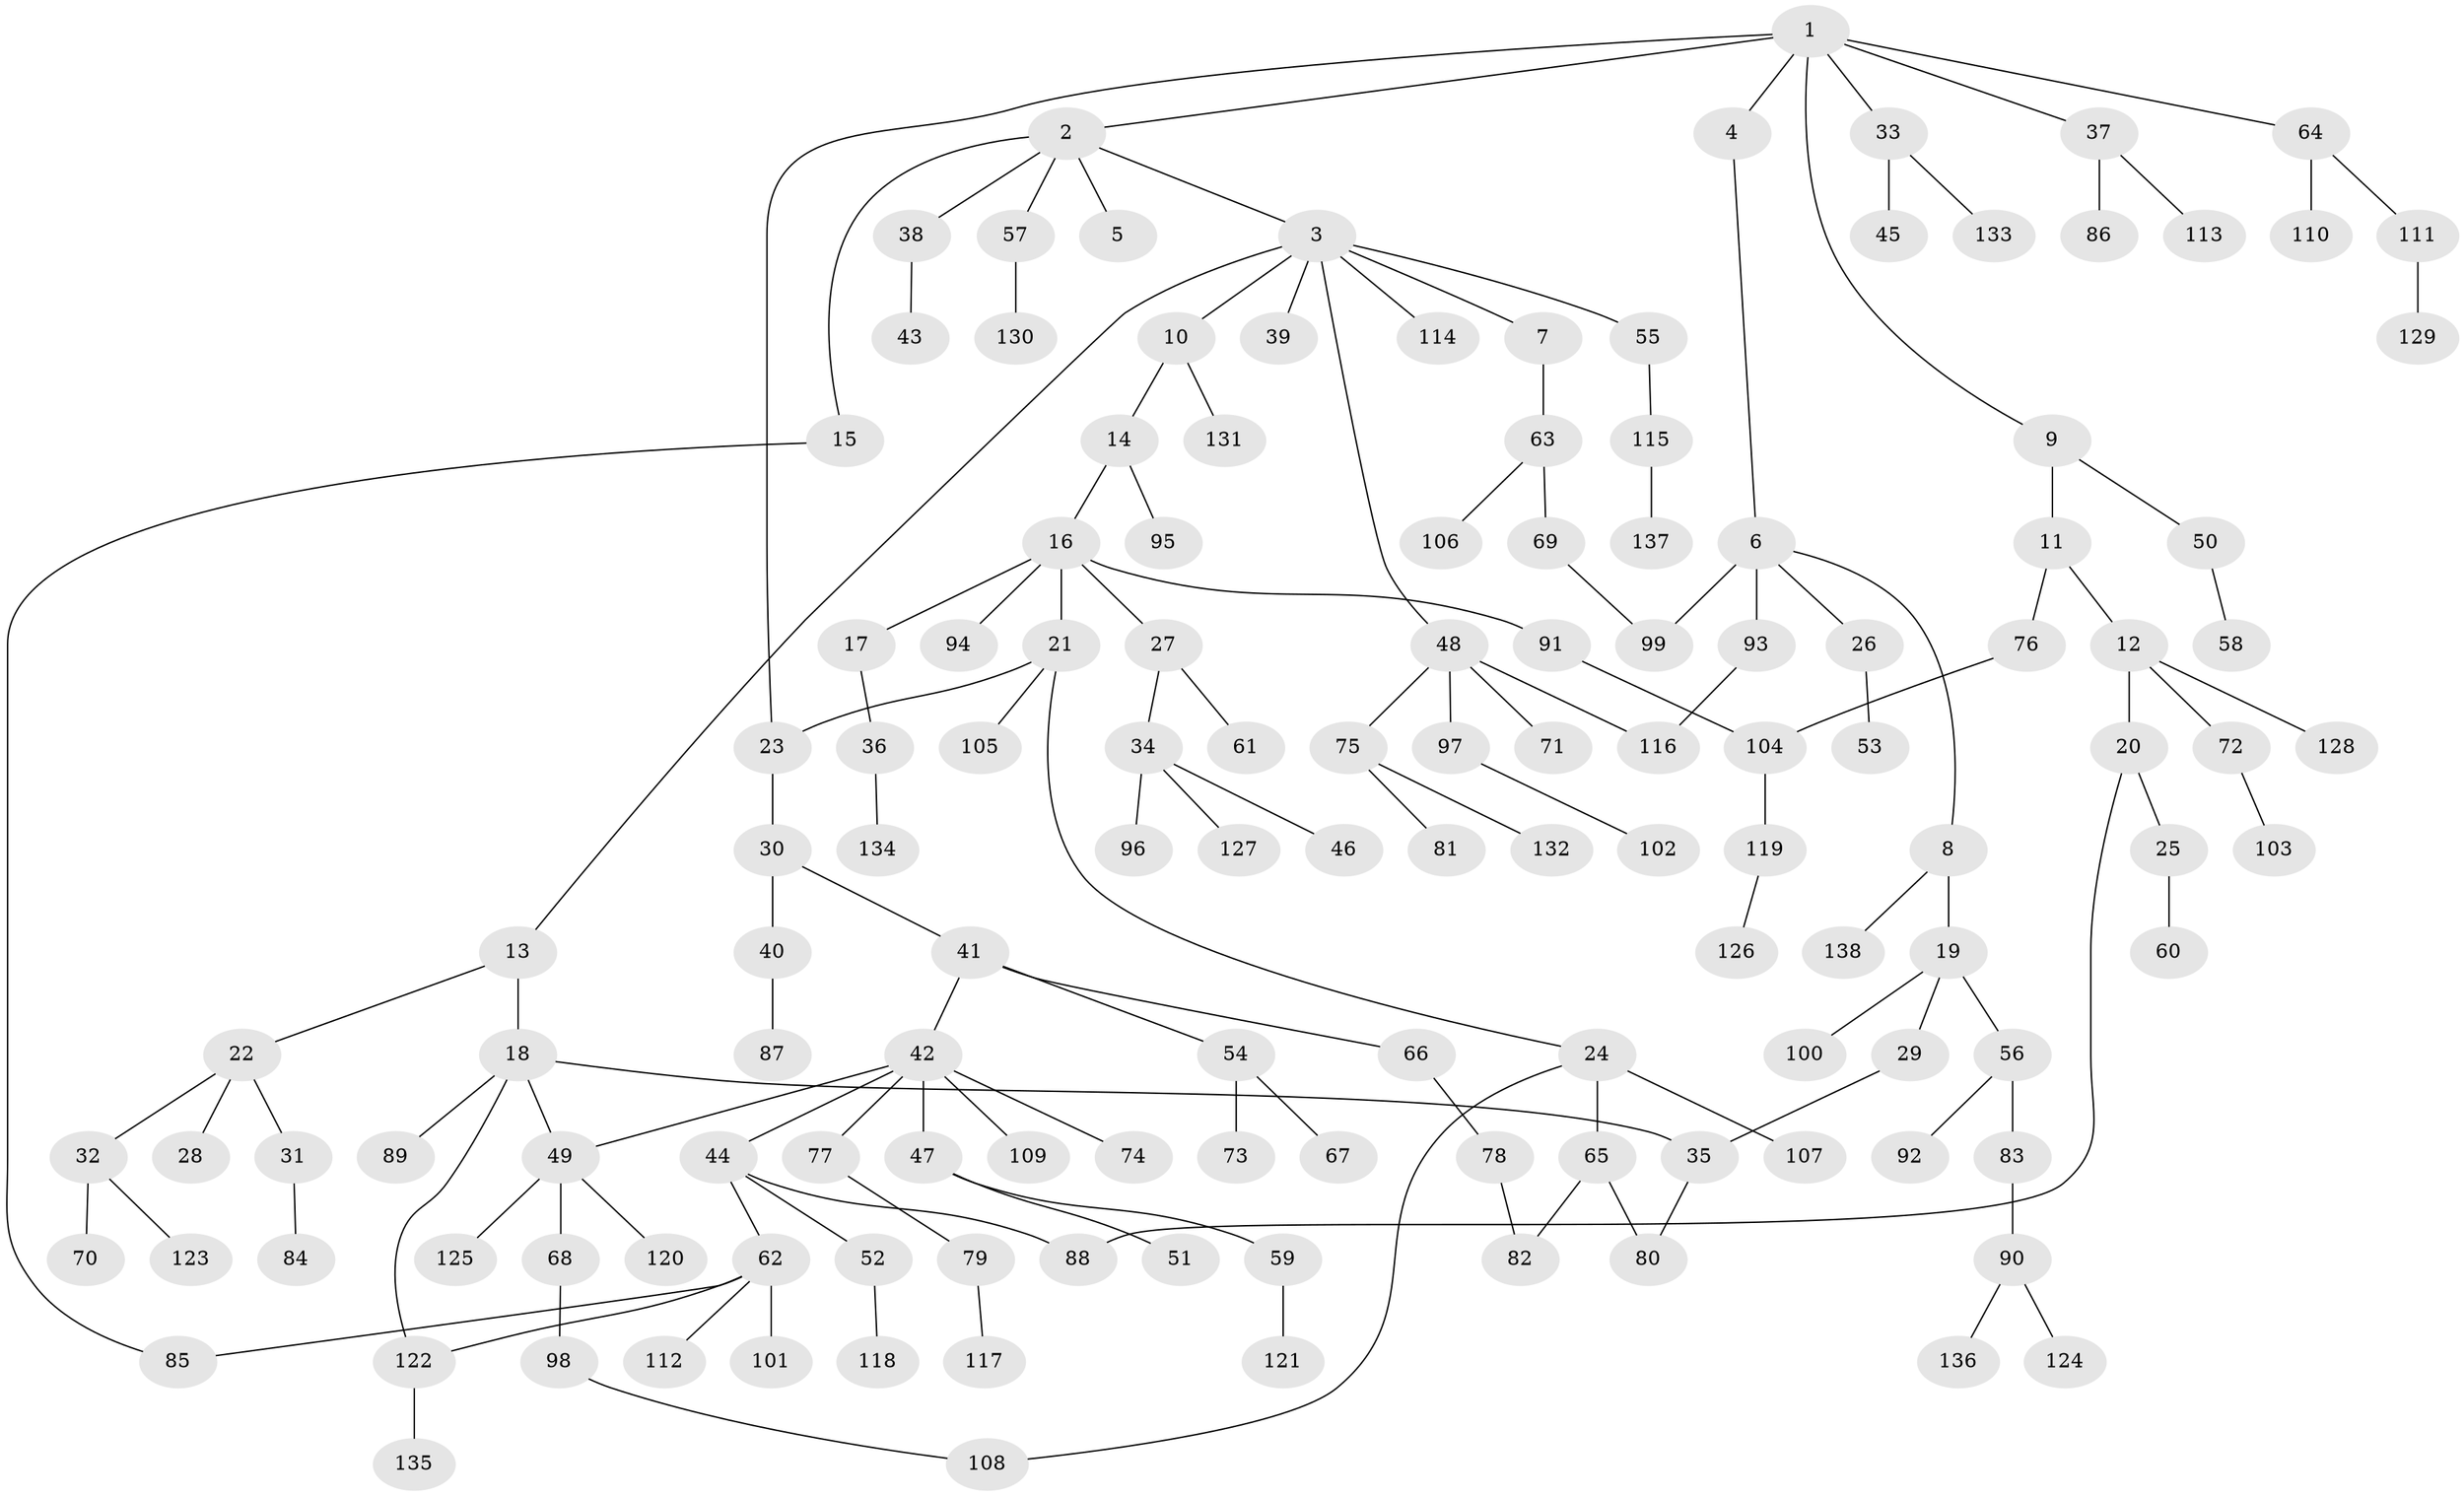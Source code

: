 // coarse degree distribution, {5: 0.043478260869565216, 8: 0.014492753623188406, 4: 0.07246376811594203, 3: 0.18840579710144928, 1: 0.34782608695652173, 2: 0.30434782608695654, 6: 0.028985507246376812}
// Generated by graph-tools (version 1.1) at 2025/36/03/04/25 23:36:09]
// undirected, 138 vertices, 149 edges
graph export_dot {
  node [color=gray90,style=filled];
  1;
  2;
  3;
  4;
  5;
  6;
  7;
  8;
  9;
  10;
  11;
  12;
  13;
  14;
  15;
  16;
  17;
  18;
  19;
  20;
  21;
  22;
  23;
  24;
  25;
  26;
  27;
  28;
  29;
  30;
  31;
  32;
  33;
  34;
  35;
  36;
  37;
  38;
  39;
  40;
  41;
  42;
  43;
  44;
  45;
  46;
  47;
  48;
  49;
  50;
  51;
  52;
  53;
  54;
  55;
  56;
  57;
  58;
  59;
  60;
  61;
  62;
  63;
  64;
  65;
  66;
  67;
  68;
  69;
  70;
  71;
  72;
  73;
  74;
  75;
  76;
  77;
  78;
  79;
  80;
  81;
  82;
  83;
  84;
  85;
  86;
  87;
  88;
  89;
  90;
  91;
  92;
  93;
  94;
  95;
  96;
  97;
  98;
  99;
  100;
  101;
  102;
  103;
  104;
  105;
  106;
  107;
  108;
  109;
  110;
  111;
  112;
  113;
  114;
  115;
  116;
  117;
  118;
  119;
  120;
  121;
  122;
  123;
  124;
  125;
  126;
  127;
  128;
  129;
  130;
  131;
  132;
  133;
  134;
  135;
  136;
  137;
  138;
  1 -- 2;
  1 -- 4;
  1 -- 9;
  1 -- 33;
  1 -- 37;
  1 -- 64;
  1 -- 23;
  2 -- 3;
  2 -- 5;
  2 -- 15;
  2 -- 38;
  2 -- 57;
  3 -- 7;
  3 -- 10;
  3 -- 13;
  3 -- 39;
  3 -- 48;
  3 -- 55;
  3 -- 114;
  4 -- 6;
  6 -- 8;
  6 -- 26;
  6 -- 93;
  6 -- 99;
  7 -- 63;
  8 -- 19;
  8 -- 138;
  9 -- 11;
  9 -- 50;
  10 -- 14;
  10 -- 131;
  11 -- 12;
  11 -- 76;
  12 -- 20;
  12 -- 72;
  12 -- 128;
  13 -- 18;
  13 -- 22;
  14 -- 16;
  14 -- 95;
  15 -- 85;
  16 -- 17;
  16 -- 21;
  16 -- 27;
  16 -- 91;
  16 -- 94;
  17 -- 36;
  18 -- 35;
  18 -- 49;
  18 -- 89;
  18 -- 122;
  19 -- 29;
  19 -- 56;
  19 -- 100;
  20 -- 25;
  20 -- 88;
  21 -- 23;
  21 -- 24;
  21 -- 105;
  22 -- 28;
  22 -- 31;
  22 -- 32;
  23 -- 30;
  24 -- 65;
  24 -- 107;
  24 -- 108;
  25 -- 60;
  26 -- 53;
  27 -- 34;
  27 -- 61;
  29 -- 35;
  30 -- 40;
  30 -- 41;
  31 -- 84;
  32 -- 70;
  32 -- 123;
  33 -- 45;
  33 -- 133;
  34 -- 46;
  34 -- 96;
  34 -- 127;
  35 -- 80;
  36 -- 134;
  37 -- 86;
  37 -- 113;
  38 -- 43;
  40 -- 87;
  41 -- 42;
  41 -- 54;
  41 -- 66;
  42 -- 44;
  42 -- 47;
  42 -- 74;
  42 -- 77;
  42 -- 109;
  42 -- 49;
  44 -- 52;
  44 -- 62;
  44 -- 88;
  47 -- 51;
  47 -- 59;
  48 -- 71;
  48 -- 75;
  48 -- 97;
  48 -- 116;
  49 -- 68;
  49 -- 120;
  49 -- 125;
  50 -- 58;
  52 -- 118;
  54 -- 67;
  54 -- 73;
  55 -- 115;
  56 -- 83;
  56 -- 92;
  57 -- 130;
  59 -- 121;
  62 -- 101;
  62 -- 112;
  62 -- 85;
  62 -- 122;
  63 -- 69;
  63 -- 106;
  64 -- 110;
  64 -- 111;
  65 -- 80;
  65 -- 82;
  66 -- 78;
  68 -- 98;
  69 -- 99;
  72 -- 103;
  75 -- 81;
  75 -- 132;
  76 -- 104;
  77 -- 79;
  78 -- 82;
  79 -- 117;
  83 -- 90;
  90 -- 124;
  90 -- 136;
  91 -- 104;
  93 -- 116;
  97 -- 102;
  98 -- 108;
  104 -- 119;
  111 -- 129;
  115 -- 137;
  119 -- 126;
  122 -- 135;
}
